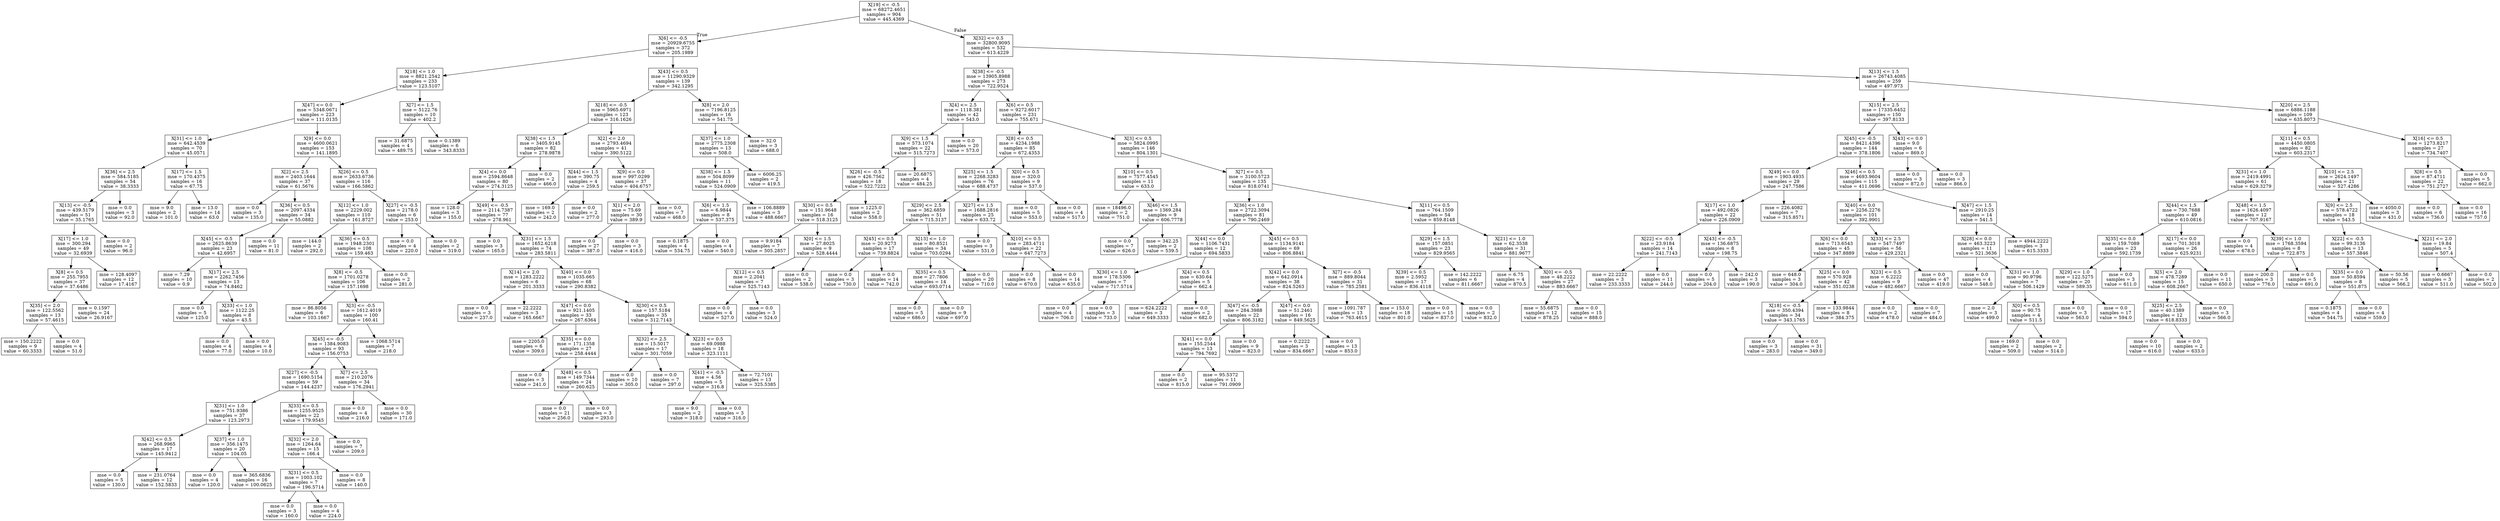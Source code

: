 digraph Tree {
node [shape=box] ;
0 [label="X[19] <= -0.5\nmse = 68272.4651\nsamples = 904\nvalue = 445.4369"] ;
1 [label="X[6] <= -0.5\nmse = 20929.6755\nsamples = 372\nvalue = 205.1989"] ;
0 -> 1 [labeldistance=2.5, labelangle=45, headlabel="True"] ;
2 [label="X[18] <= 1.0\nmse = 8821.2542\nsamples = 233\nvalue = 123.5107"] ;
1 -> 2 ;
3 [label="X[47] <= 0.0\nmse = 5348.0671\nsamples = 223\nvalue = 111.0135"] ;
2 -> 3 ;
4 [label="X[31] <= 1.0\nmse = 642.4539\nsamples = 70\nvalue = 45.0571"] ;
3 -> 4 ;
5 [label="X[36] <= 2.5\nmse = 584.5185\nsamples = 54\nvalue = 38.3333"] ;
4 -> 5 ;
6 [label="X[13] <= -0.5\nmse = 439.5179\nsamples = 51\nvalue = 35.1765"] ;
5 -> 6 ;
7 [label="X[17] <= 1.0\nmse = 300.294\nsamples = 49\nvalue = 32.6939"] ;
6 -> 7 ;
8 [label="X[8] <= 0.5\nmse = 255.7955\nsamples = 37\nvalue = 37.6486"] ;
7 -> 8 ;
9 [label="X[35] <= 2.0\nmse = 122.5562\nsamples = 13\nvalue = 57.4615"] ;
8 -> 9 ;
10 [label="mse = 150.2222\nsamples = 9\nvalue = 60.3333"] ;
9 -> 10 ;
11 [label="mse = 0.0\nsamples = 4\nvalue = 51.0"] ;
9 -> 11 ;
12 [label="mse = 0.1597\nsamples = 24\nvalue = 26.9167"] ;
8 -> 12 ;
13 [label="mse = 128.4097\nsamples = 12\nvalue = 17.4167"] ;
7 -> 13 ;
14 [label="mse = 0.0\nsamples = 2\nvalue = 96.0"] ;
6 -> 14 ;
15 [label="mse = 0.0\nsamples = 3\nvalue = 92.0"] ;
5 -> 15 ;
16 [label="X[17] <= 1.5\nmse = 170.4375\nsamples = 16\nvalue = 67.75"] ;
4 -> 16 ;
17 [label="mse = 9.0\nsamples = 2\nvalue = 101.0"] ;
16 -> 17 ;
18 [label="mse = 13.0\nsamples = 14\nvalue = 63.0"] ;
16 -> 18 ;
19 [label="X[9] <= 0.0\nmse = 4600.0621\nsamples = 153\nvalue = 141.1895"] ;
3 -> 19 ;
20 [label="X[2] <= 2.5\nmse = 2403.1644\nsamples = 37\nvalue = 61.5676"] ;
19 -> 20 ;
21 [label="mse = 0.0\nsamples = 3\nvalue = 135.0"] ;
20 -> 21 ;
22 [label="X[36] <= 0.5\nmse = 2097.4334\nsamples = 34\nvalue = 55.0882"] ;
20 -> 22 ;
23 [label="X[45] <= -0.5\nmse = 2625.8639\nsamples = 23\nvalue = 42.6957"] ;
22 -> 23 ;
24 [label="mse = 7.29\nsamples = 10\nvalue = 0.9"] ;
23 -> 24 ;
25 [label="X[17] <= 2.5\nmse = 2262.7456\nsamples = 13\nvalue = 74.8462"] ;
23 -> 25 ;
26 [label="mse = 0.0\nsamples = 5\nvalue = 125.0"] ;
25 -> 26 ;
27 [label="X[33] <= 1.0\nmse = 1122.25\nsamples = 8\nvalue = 43.5"] ;
25 -> 27 ;
28 [label="mse = 0.0\nsamples = 4\nvalue = 77.0"] ;
27 -> 28 ;
29 [label="mse = 0.0\nsamples = 4\nvalue = 10.0"] ;
27 -> 29 ;
30 [label="mse = 0.0\nsamples = 11\nvalue = 81.0"] ;
22 -> 30 ;
31 [label="X[26] <= 0.5\nmse = 2633.6736\nsamples = 116\nvalue = 166.5862"] ;
19 -> 31 ;
32 [label="X[12] <= 1.0\nmse = 2229.002\nsamples = 110\nvalue = 161.8727"] ;
31 -> 32 ;
33 [label="mse = 144.0\nsamples = 2\nvalue = 292.0"] ;
32 -> 33 ;
34 [label="X[36] <= 0.5\nmse = 1948.2301\nsamples = 108\nvalue = 159.463"] ;
32 -> 34 ;
35 [label="X[8] <= -0.5\nmse = 1701.0278\nsamples = 106\nvalue = 157.1698"] ;
34 -> 35 ;
36 [label="mse = 86.8056\nsamples = 6\nvalue = 103.1667"] ;
35 -> 36 ;
37 [label="X[3] <= -0.5\nmse = 1612.4019\nsamples = 100\nvalue = 160.41"] ;
35 -> 37 ;
38 [label="X[45] <= -0.5\nmse = 1384.9083\nsamples = 93\nvalue = 156.0753"] ;
37 -> 38 ;
39 [label="X[27] <= -0.5\nmse = 1690.5154\nsamples = 59\nvalue = 144.4237"] ;
38 -> 39 ;
40 [label="X[31] <= 1.0\nmse = 751.9386\nsamples = 37\nvalue = 123.2973"] ;
39 -> 40 ;
41 [label="X[42] <= 0.5\nmse = 268.9965\nsamples = 17\nvalue = 145.9412"] ;
40 -> 41 ;
42 [label="mse = 0.0\nsamples = 5\nvalue = 130.0"] ;
41 -> 42 ;
43 [label="mse = 231.0764\nsamples = 12\nvalue = 152.5833"] ;
41 -> 43 ;
44 [label="X[37] <= 1.0\nmse = 356.1475\nsamples = 20\nvalue = 104.05"] ;
40 -> 44 ;
45 [label="mse = 0.0\nsamples = 4\nvalue = 120.0"] ;
44 -> 45 ;
46 [label="mse = 365.6836\nsamples = 16\nvalue = 100.0625"] ;
44 -> 46 ;
47 [label="X[33] <= 0.5\nmse = 1255.9525\nsamples = 22\nvalue = 179.9545"] ;
39 -> 47 ;
48 [label="X[32] <= 2.0\nmse = 1264.64\nsamples = 15\nvalue = 166.4"] ;
47 -> 48 ;
49 [label="X[31] <= 0.5\nmse = 1003.102\nsamples = 7\nvalue = 196.5714"] ;
48 -> 49 ;
50 [label="mse = 0.0\nsamples = 3\nvalue = 160.0"] ;
49 -> 50 ;
51 [label="mse = 0.0\nsamples = 4\nvalue = 224.0"] ;
49 -> 51 ;
52 [label="mse = 0.0\nsamples = 8\nvalue = 140.0"] ;
48 -> 52 ;
53 [label="mse = 0.0\nsamples = 7\nvalue = 209.0"] ;
47 -> 53 ;
54 [label="X[7] <= 2.5\nmse = 210.2076\nsamples = 34\nvalue = 176.2941"] ;
38 -> 54 ;
55 [label="mse = 0.0\nsamples = 4\nvalue = 216.0"] ;
54 -> 55 ;
56 [label="mse = 0.0\nsamples = 30\nvalue = 171.0"] ;
54 -> 56 ;
57 [label="mse = 1068.5714\nsamples = 7\nvalue = 218.0"] ;
37 -> 57 ;
58 [label="mse = 0.0\nsamples = 2\nvalue = 281.0"] ;
34 -> 58 ;
59 [label="X[27] <= -0.5\nmse = 2178.0\nsamples = 6\nvalue = 253.0"] ;
31 -> 59 ;
60 [label="mse = 0.0\nsamples = 4\nvalue = 220.0"] ;
59 -> 60 ;
61 [label="mse = 0.0\nsamples = 2\nvalue = 319.0"] ;
59 -> 61 ;
62 [label="X[7] <= 1.5\nmse = 5122.76\nsamples = 10\nvalue = 402.2"] ;
2 -> 62 ;
63 [label="mse = 31.6875\nsamples = 4\nvalue = 489.75"] ;
62 -> 63 ;
64 [label="mse = 0.1389\nsamples = 6\nvalue = 343.8333"] ;
62 -> 64 ;
65 [label="X[43] <= 0.5\nmse = 11290.9329\nsamples = 139\nvalue = 342.1295"] ;
1 -> 65 ;
66 [label="X[18] <= -0.5\nmse = 5965.6971\nsamples = 123\nvalue = 316.1626"] ;
65 -> 66 ;
67 [label="X[38] <= 1.5\nmse = 3405.9145\nsamples = 82\nvalue = 278.9878"] ;
66 -> 67 ;
68 [label="X[4] <= 0.0\nmse = 2594.8648\nsamples = 80\nvalue = 274.3125"] ;
67 -> 68 ;
69 [label="mse = 128.0\nsamples = 3\nvalue = 155.0"] ;
68 -> 69 ;
70 [label="X[49] <= -0.5\nmse = 2114.7387\nsamples = 77\nvalue = 278.961"] ;
68 -> 70 ;
71 [label="mse = 0.0\nsamples = 3\nvalue = 165.0"] ;
70 -> 71 ;
72 [label="X[31] <= 1.5\nmse = 1652.6218\nsamples = 74\nvalue = 283.5811"] ;
70 -> 72 ;
73 [label="X[14] <= 2.0\nmse = 1283.2222\nsamples = 6\nvalue = 201.3333"] ;
72 -> 73 ;
74 [label="mse = 0.0\nsamples = 3\nvalue = 237.0"] ;
73 -> 74 ;
75 [label="mse = 22.2222\nsamples = 3\nvalue = 165.6667"] ;
73 -> 75 ;
76 [label="X[40] <= 0.0\nmse = 1035.665\nsamples = 68\nvalue = 290.8382"] ;
72 -> 76 ;
77 [label="X[47] <= 0.0\nmse = 921.1405\nsamples = 33\nvalue = 267.6364"] ;
76 -> 77 ;
78 [label="mse = 2205.0\nsamples = 6\nvalue = 309.0"] ;
77 -> 78 ;
79 [label="X[35] <= 0.0\nmse = 171.1358\nsamples = 27\nvalue = 258.4444"] ;
77 -> 79 ;
80 [label="mse = 0.0\nsamples = 3\nvalue = 241.0"] ;
79 -> 80 ;
81 [label="X[48] <= 0.5\nmse = 149.7344\nsamples = 24\nvalue = 260.625"] ;
79 -> 81 ;
82 [label="mse = 0.0\nsamples = 21\nvalue = 256.0"] ;
81 -> 82 ;
83 [label="mse = 0.0\nsamples = 3\nvalue = 293.0"] ;
81 -> 83 ;
84 [label="X[30] <= 0.5\nmse = 157.5184\nsamples = 35\nvalue = 312.7143"] ;
76 -> 84 ;
85 [label="X[32] <= 2.5\nmse = 15.5017\nsamples = 17\nvalue = 301.7059"] ;
84 -> 85 ;
86 [label="mse = 0.0\nsamples = 10\nvalue = 305.0"] ;
85 -> 86 ;
87 [label="mse = 0.0\nsamples = 7\nvalue = 297.0"] ;
85 -> 87 ;
88 [label="X[23] <= 0.5\nmse = 69.0988\nsamples = 18\nvalue = 323.1111"] ;
84 -> 88 ;
89 [label="X[41] <= -0.5\nmse = 4.56\nsamples = 5\nvalue = 316.8"] ;
88 -> 89 ;
90 [label="mse = 9.0\nsamples = 2\nvalue = 318.0"] ;
89 -> 90 ;
91 [label="mse = 0.0\nsamples = 3\nvalue = 316.0"] ;
89 -> 91 ;
92 [label="mse = 72.7101\nsamples = 13\nvalue = 325.5385"] ;
88 -> 92 ;
93 [label="mse = 0.0\nsamples = 2\nvalue = 466.0"] ;
67 -> 93 ;
94 [label="X[2] <= 2.0\nmse = 2793.4694\nsamples = 41\nvalue = 390.5122"] ;
66 -> 94 ;
95 [label="X[44] <= 1.5\nmse = 390.75\nsamples = 4\nvalue = 259.5"] ;
94 -> 95 ;
96 [label="mse = 169.0\nsamples = 2\nvalue = 242.0"] ;
95 -> 96 ;
97 [label="mse = 0.0\nsamples = 2\nvalue = 277.0"] ;
95 -> 97 ;
98 [label="X[9] <= 0.0\nmse = 997.0299\nsamples = 37\nvalue = 404.6757"] ;
94 -> 98 ;
99 [label="X[1] <= 2.0\nmse = 75.69\nsamples = 30\nvalue = 389.9"] ;
98 -> 99 ;
100 [label="mse = 0.0\nsamples = 27\nvalue = 387.0"] ;
99 -> 100 ;
101 [label="mse = 0.0\nsamples = 3\nvalue = 416.0"] ;
99 -> 101 ;
102 [label="mse = 0.0\nsamples = 7\nvalue = 468.0"] ;
98 -> 102 ;
103 [label="X[8] <= 2.0\nmse = 7196.8125\nsamples = 16\nvalue = 541.75"] ;
65 -> 103 ;
104 [label="X[37] <= 1.0\nmse = 2775.2308\nsamples = 13\nvalue = 508.0"] ;
103 -> 104 ;
105 [label="X[38] <= 1.5\nmse = 504.8099\nsamples = 11\nvalue = 524.0909"] ;
104 -> 105 ;
106 [label="X[6] <= 1.5\nmse = 6.9844\nsamples = 8\nvalue = 537.375"] ;
105 -> 106 ;
107 [label="mse = 0.1875\nsamples = 4\nvalue = 534.75"] ;
106 -> 107 ;
108 [label="mse = 0.0\nsamples = 4\nvalue = 540.0"] ;
106 -> 108 ;
109 [label="mse = 106.8889\nsamples = 3\nvalue = 488.6667"] ;
105 -> 109 ;
110 [label="mse = 6006.25\nsamples = 2\nvalue = 419.5"] ;
104 -> 110 ;
111 [label="mse = 32.0\nsamples = 3\nvalue = 688.0"] ;
103 -> 111 ;
112 [label="X[32] <= 0.5\nmse = 32800.9095\nsamples = 532\nvalue = 613.4229"] ;
0 -> 112 [labeldistance=2.5, labelangle=-45, headlabel="False"] ;
113 [label="X[38] <= -0.5\nmse = 13905.8988\nsamples = 273\nvalue = 722.9524"] ;
112 -> 113 ;
114 [label="X[4] <= 2.5\nmse = 1118.381\nsamples = 42\nvalue = 543.0"] ;
113 -> 114 ;
115 [label="X[9] <= 1.5\nmse = 573.1074\nsamples = 22\nvalue = 515.7273"] ;
114 -> 115 ;
116 [label="X[26] <= -0.5\nmse = 426.7562\nsamples = 18\nvalue = 522.7222"] ;
115 -> 116 ;
117 [label="X[30] <= 0.5\nmse = 151.9648\nsamples = 16\nvalue = 518.3125"] ;
116 -> 117 ;
118 [label="mse = 9.9184\nsamples = 7\nvalue = 505.2857"] ;
117 -> 118 ;
119 [label="X[0] <= 1.5\nmse = 27.8025\nsamples = 9\nvalue = 528.4444"] ;
117 -> 119 ;
120 [label="X[12] <= 0.5\nmse = 2.2041\nsamples = 7\nvalue = 525.7143"] ;
119 -> 120 ;
121 [label="mse = 0.0\nsamples = 4\nvalue = 527.0"] ;
120 -> 121 ;
122 [label="mse = 0.0\nsamples = 3\nvalue = 524.0"] ;
120 -> 122 ;
123 [label="mse = 0.0\nsamples = 2\nvalue = 538.0"] ;
119 -> 123 ;
124 [label="mse = 1225.0\nsamples = 2\nvalue = 558.0"] ;
116 -> 124 ;
125 [label="mse = 20.6875\nsamples = 4\nvalue = 484.25"] ;
115 -> 125 ;
126 [label="mse = 0.0\nsamples = 20\nvalue = 573.0"] ;
114 -> 126 ;
127 [label="X[6] <= 0.5\nmse = 9272.6017\nsamples = 231\nvalue = 755.671"] ;
113 -> 127 ;
128 [label="X[8] <= 0.5\nmse = 4234.1988\nsamples = 85\nvalue = 672.4353"] ;
127 -> 128 ;
129 [label="X[25] <= 1.5\nmse = 2268.3283\nsamples = 76\nvalue = 688.4737"] ;
128 -> 129 ;
130 [label="X[29] <= 2.5\nmse = 362.6859\nsamples = 51\nvalue = 715.3137"] ;
129 -> 130 ;
131 [label="X[45] <= 0.5\nmse = 20.9273\nsamples = 17\nvalue = 739.8824"] ;
130 -> 131 ;
132 [label="mse = 0.0\nsamples = 3\nvalue = 730.0"] ;
131 -> 132 ;
133 [label="mse = 0.0\nsamples = 14\nvalue = 742.0"] ;
131 -> 133 ;
134 [label="X[13] <= 1.0\nmse = 80.8521\nsamples = 34\nvalue = 703.0294"] ;
130 -> 134 ;
135 [label="X[35] <= 0.5\nmse = 27.7806\nsamples = 14\nvalue = 693.0714"] ;
134 -> 135 ;
136 [label="mse = 0.0\nsamples = 5\nvalue = 686.0"] ;
135 -> 136 ;
137 [label="mse = 0.0\nsamples = 9\nvalue = 697.0"] ;
135 -> 137 ;
138 [label="mse = 0.0\nsamples = 20\nvalue = 710.0"] ;
134 -> 138 ;
139 [label="X[27] <= 1.5\nmse = 1688.2816\nsamples = 25\nvalue = 633.72"] ;
129 -> 139 ;
140 [label="mse = 0.0\nsamples = 3\nvalue = 531.0"] ;
139 -> 140 ;
141 [label="X[10] <= 0.5\nmse = 283.4711\nsamples = 22\nvalue = 647.7273"] ;
139 -> 141 ;
142 [label="mse = 0.0\nsamples = 8\nvalue = 670.0"] ;
141 -> 142 ;
143 [label="mse = 0.0\nsamples = 14\nvalue = 635.0"] ;
141 -> 143 ;
144 [label="X[0] <= 0.5\nmse = 320.0\nsamples = 9\nvalue = 537.0"] ;
128 -> 144 ;
145 [label="mse = 0.0\nsamples = 5\nvalue = 553.0"] ;
144 -> 145 ;
146 [label="mse = 0.0\nsamples = 4\nvalue = 517.0"] ;
144 -> 146 ;
147 [label="X[3] <= 0.5\nmse = 5824.0995\nsamples = 146\nvalue = 804.1301"] ;
127 -> 147 ;
148 [label="X[10] <= 0.5\nmse = 7577.4545\nsamples = 11\nvalue = 633.0"] ;
147 -> 148 ;
149 [label="mse = 18496.0\nsamples = 2\nvalue = 751.0"] ;
148 -> 149 ;
150 [label="X[46] <= 1.5\nmse = 1369.284\nsamples = 9\nvalue = 606.7778"] ;
148 -> 150 ;
151 [label="mse = 0.0\nsamples = 7\nvalue = 626.0"] ;
150 -> 151 ;
152 [label="mse = 342.25\nsamples = 2\nvalue = 539.5"] ;
150 -> 152 ;
153 [label="X[7] <= 0.5\nmse = 3100.5723\nsamples = 135\nvalue = 818.0741"] ;
147 -> 153 ;
154 [label="X[36] <= 1.0\nmse = 2722.3094\nsamples = 81\nvalue = 790.2469"] ;
153 -> 154 ;
155 [label="X[44] <= 0.0\nmse = 1106.7431\nsamples = 12\nvalue = 694.5833"] ;
154 -> 155 ;
156 [label="X[30] <= 1.0\nmse = 178.5306\nsamples = 7\nvalue = 717.5714"] ;
155 -> 156 ;
157 [label="mse = 0.0\nsamples = 4\nvalue = 706.0"] ;
156 -> 157 ;
158 [label="mse = 0.0\nsamples = 3\nvalue = 733.0"] ;
156 -> 158 ;
159 [label="X[4] <= 0.5\nmse = 630.64\nsamples = 5\nvalue = 662.4"] ;
155 -> 159 ;
160 [label="mse = 624.2222\nsamples = 3\nvalue = 649.3333"] ;
159 -> 160 ;
161 [label="mse = 0.0\nsamples = 2\nvalue = 682.0"] ;
159 -> 161 ;
162 [label="X[45] <= 0.5\nmse = 1134.9141\nsamples = 69\nvalue = 806.8841"] ;
154 -> 162 ;
163 [label="X[42] <= 0.0\nmse = 642.0914\nsamples = 38\nvalue = 824.5263"] ;
162 -> 163 ;
164 [label="X[47] <= -0.5\nmse = 284.3988\nsamples = 22\nvalue = 806.3182"] ;
163 -> 164 ;
165 [label="X[41] <= 0.0\nmse = 155.2544\nsamples = 13\nvalue = 794.7692"] ;
164 -> 165 ;
166 [label="mse = 0.0\nsamples = 2\nvalue = 815.0"] ;
165 -> 166 ;
167 [label="mse = 95.5372\nsamples = 11\nvalue = 791.0909"] ;
165 -> 167 ;
168 [label="mse = 0.0\nsamples = 9\nvalue = 823.0"] ;
164 -> 168 ;
169 [label="X[47] <= 0.0\nmse = 51.2461\nsamples = 16\nvalue = 849.5625"] ;
163 -> 169 ;
170 [label="mse = 0.2222\nsamples = 3\nvalue = 834.6667"] ;
169 -> 170 ;
171 [label="mse = 0.0\nsamples = 13\nvalue = 853.0"] ;
169 -> 171 ;
172 [label="X[7] <= -0.5\nmse = 889.8044\nsamples = 31\nvalue = 785.2581"] ;
162 -> 172 ;
173 [label="mse = 1091.787\nsamples = 13\nvalue = 763.4615"] ;
172 -> 173 ;
174 [label="mse = 153.0\nsamples = 18\nvalue = 801.0"] ;
172 -> 174 ;
175 [label="X[11] <= 0.5\nmse = 764.1509\nsamples = 54\nvalue = 859.8148"] ;
153 -> 175 ;
176 [label="X[29] <= 1.5\nmse = 157.0851\nsamples = 23\nvalue = 829.9565"] ;
175 -> 176 ;
177 [label="X[39] <= 0.5\nmse = 2.5952\nsamples = 17\nvalue = 836.4118"] ;
176 -> 177 ;
178 [label="mse = 0.0\nsamples = 15\nvalue = 837.0"] ;
177 -> 178 ;
179 [label="mse = 0.0\nsamples = 2\nvalue = 832.0"] ;
177 -> 179 ;
180 [label="mse = 142.2222\nsamples = 6\nvalue = 811.6667"] ;
176 -> 180 ;
181 [label="X[21] <= 1.0\nmse = 62.3538\nsamples = 31\nvalue = 881.9677"] ;
175 -> 181 ;
182 [label="mse = 6.75\nsamples = 4\nvalue = 870.5"] ;
181 -> 182 ;
183 [label="X[0] <= -0.5\nmse = 48.2222\nsamples = 27\nvalue = 883.6667"] ;
181 -> 183 ;
184 [label="mse = 55.6875\nsamples = 12\nvalue = 878.25"] ;
183 -> 184 ;
185 [label="mse = 0.0\nsamples = 15\nvalue = 888.0"] ;
183 -> 185 ;
186 [label="X[13] <= 1.5\nmse = 26743.4085\nsamples = 259\nvalue = 497.973"] ;
112 -> 186 ;
187 [label="X[15] <= 2.5\nmse = 17335.6452\nsamples = 150\nvalue = 397.8133"] ;
186 -> 187 ;
188 [label="X[45] <= -0.5\nmse = 8421.4396\nsamples = 144\nvalue = 378.1806"] ;
187 -> 188 ;
189 [label="X[49] <= 0.0\nmse = 1903.4935\nsamples = 29\nvalue = 247.7586"] ;
188 -> 189 ;
190 [label="X[17] <= 1.0\nmse = 492.0826\nsamples = 22\nvalue = 226.0909"] ;
189 -> 190 ;
191 [label="X[22] <= -0.5\nmse = 23.9184\nsamples = 14\nvalue = 241.7143"] ;
190 -> 191 ;
192 [label="mse = 22.2222\nsamples = 3\nvalue = 233.3333"] ;
191 -> 192 ;
193 [label="mse = 0.0\nsamples = 11\nvalue = 244.0"] ;
191 -> 193 ;
194 [label="X[43] <= -0.5\nmse = 136.6875\nsamples = 8\nvalue = 198.75"] ;
190 -> 194 ;
195 [label="mse = 0.0\nsamples = 5\nvalue = 204.0"] ;
194 -> 195 ;
196 [label="mse = 242.0\nsamples = 3\nvalue = 190.0"] ;
194 -> 196 ;
197 [label="mse = 226.4082\nsamples = 7\nvalue = 315.8571"] ;
189 -> 197 ;
198 [label="X[46] <= 0.5\nmse = 4693.9604\nsamples = 115\nvalue = 411.0696"] ;
188 -> 198 ;
199 [label="X[40] <= 0.0\nmse = 2256.2276\nsamples = 101\nvalue = 392.9901"] ;
198 -> 199 ;
200 [label="X[6] <= 0.0\nmse = 713.6543\nsamples = 45\nvalue = 347.8889"] ;
199 -> 200 ;
201 [label="mse = 648.0\nsamples = 3\nvalue = 304.0"] ;
200 -> 201 ;
202 [label="X[25] <= 0.0\nmse = 570.928\nsamples = 42\nvalue = 351.0238"] ;
200 -> 202 ;
203 [label="X[18] <= -0.5\nmse = 350.4394\nsamples = 34\nvalue = 343.1765"] ;
202 -> 203 ;
204 [label="mse = 0.0\nsamples = 3\nvalue = 283.0"] ;
203 -> 204 ;
205 [label="mse = 0.0\nsamples = 31\nvalue = 349.0"] ;
203 -> 205 ;
206 [label="mse = 133.9844\nsamples = 8\nvalue = 384.375"] ;
202 -> 206 ;
207 [label="X[33] <= 2.5\nmse = 547.7497\nsamples = 56\nvalue = 429.2321"] ;
199 -> 207 ;
208 [label="X[23] <= 0.5\nmse = 6.2222\nsamples = 9\nvalue = 482.6667"] ;
207 -> 208 ;
209 [label="mse = 0.0\nsamples = 2\nvalue = 478.0"] ;
208 -> 209 ;
210 [label="mse = 0.0\nsamples = 7\nvalue = 484.0"] ;
208 -> 210 ;
211 [label="mse = 0.0\nsamples = 47\nvalue = 419.0"] ;
207 -> 211 ;
212 [label="X[47] <= 1.5\nmse = 2910.25\nsamples = 14\nvalue = 541.5"] ;
198 -> 212 ;
213 [label="X[28] <= 0.0\nmse = 463.3223\nsamples = 11\nvalue = 521.3636"] ;
212 -> 213 ;
214 [label="mse = 0.0\nsamples = 4\nvalue = 548.0"] ;
213 -> 214 ;
215 [label="X[31] <= 1.0\nmse = 90.9796\nsamples = 7\nvalue = 506.1429"] ;
213 -> 215 ;
216 [label="mse = 2.0\nsamples = 3\nvalue = 499.0"] ;
215 -> 216 ;
217 [label="X[0] <= 0.5\nmse = 90.75\nsamples = 4\nvalue = 511.5"] ;
215 -> 217 ;
218 [label="mse = 169.0\nsamples = 2\nvalue = 509.0"] ;
217 -> 218 ;
219 [label="mse = 0.0\nsamples = 2\nvalue = 514.0"] ;
217 -> 219 ;
220 [label="mse = 4944.2222\nsamples = 3\nvalue = 615.3333"] ;
212 -> 220 ;
221 [label="X[43] <= 0.0\nmse = 9.0\nsamples = 6\nvalue = 869.0"] ;
187 -> 221 ;
222 [label="mse = 0.0\nsamples = 3\nvalue = 872.0"] ;
221 -> 222 ;
223 [label="mse = 0.0\nsamples = 3\nvalue = 866.0"] ;
221 -> 223 ;
224 [label="X[20] <= 2.5\nmse = 6886.1188\nsamples = 109\nvalue = 635.8073"] ;
186 -> 224 ;
225 [label="X[11] <= 0.5\nmse = 4450.0805\nsamples = 82\nvalue = 603.2317"] ;
224 -> 225 ;
226 [label="X[31] <= 1.0\nmse = 2419.4991\nsamples = 61\nvalue = 629.3279"] ;
225 -> 226 ;
227 [label="X[44] <= 1.5\nmse = 730.7688\nsamples = 49\nvalue = 610.0816"] ;
226 -> 227 ;
228 [label="X[35] <= 0.0\nmse = 159.7089\nsamples = 23\nvalue = 592.1739"] ;
227 -> 228 ;
229 [label="X[29] <= 1.0\nmse = 122.5275\nsamples = 20\nvalue = 589.35"] ;
228 -> 229 ;
230 [label="mse = 0.0\nsamples = 3\nvalue = 563.0"] ;
229 -> 230 ;
231 [label="mse = 0.0\nsamples = 17\nvalue = 594.0"] ;
229 -> 231 ;
232 [label="mse = 0.0\nsamples = 3\nvalue = 611.0"] ;
228 -> 232 ;
233 [label="X[17] <= 0.0\nmse = 701.3018\nsamples = 26\nvalue = 625.9231"] ;
227 -> 233 ;
234 [label="X[5] <= 2.0\nmse = 478.7289\nsamples = 15\nvalue = 608.2667"] ;
233 -> 234 ;
235 [label="X[25] <= 2.5\nmse = 40.1389\nsamples = 12\nvalue = 618.8333"] ;
234 -> 235 ;
236 [label="mse = 0.0\nsamples = 10\nvalue = 616.0"] ;
235 -> 236 ;
237 [label="mse = 0.0\nsamples = 2\nvalue = 633.0"] ;
235 -> 237 ;
238 [label="mse = 0.0\nsamples = 3\nvalue = 566.0"] ;
234 -> 238 ;
239 [label="mse = 0.0\nsamples = 11\nvalue = 650.0"] ;
233 -> 239 ;
240 [label="X[48] <= 1.5\nmse = 1626.4097\nsamples = 12\nvalue = 707.9167"] ;
226 -> 240 ;
241 [label="mse = 0.0\nsamples = 4\nvalue = 678.0"] ;
240 -> 241 ;
242 [label="X[39] <= 1.0\nmse = 1768.3594\nsamples = 8\nvalue = 722.875"] ;
240 -> 242 ;
243 [label="mse = 200.0\nsamples = 3\nvalue = 776.0"] ;
242 -> 243 ;
244 [label="mse = 0.0\nsamples = 5\nvalue = 691.0"] ;
242 -> 244 ;
245 [label="X[10] <= 2.5\nmse = 2624.1497\nsamples = 21\nvalue = 527.4286"] ;
225 -> 245 ;
246 [label="X[9] <= 2.5\nmse = 578.4722\nsamples = 18\nvalue = 543.5"] ;
245 -> 246 ;
247 [label="X[22] <= -0.5\nmse = 99.3136\nsamples = 13\nvalue = 557.3846"] ;
246 -> 247 ;
248 [label="X[35] <= 0.0\nmse = 50.8594\nsamples = 8\nvalue = 551.875"] ;
247 -> 248 ;
249 [label="mse = 0.1875\nsamples = 4\nvalue = 544.75"] ;
248 -> 249 ;
250 [label="mse = 0.0\nsamples = 4\nvalue = 559.0"] ;
248 -> 250 ;
251 [label="mse = 50.56\nsamples = 5\nvalue = 566.2"] ;
247 -> 251 ;
252 [label="X[21] <= 2.0\nmse = 19.84\nsamples = 5\nvalue = 507.4"] ;
246 -> 252 ;
253 [label="mse = 0.6667\nsamples = 3\nvalue = 511.0"] ;
252 -> 253 ;
254 [label="mse = 0.0\nsamples = 2\nvalue = 502.0"] ;
252 -> 254 ;
255 [label="mse = 4050.0\nsamples = 3\nvalue = 431.0"] ;
245 -> 255 ;
256 [label="X[16] <= 0.5\nmse = 1273.8217\nsamples = 27\nvalue = 734.7407"] ;
224 -> 256 ;
257 [label="X[8] <= 0.5\nmse = 87.4711\nsamples = 22\nvalue = 751.2727"] ;
256 -> 257 ;
258 [label="mse = 0.0\nsamples = 6\nvalue = 736.0"] ;
257 -> 258 ;
259 [label="mse = 0.0\nsamples = 16\nvalue = 757.0"] ;
257 -> 259 ;
260 [label="mse = 0.0\nsamples = 5\nvalue = 662.0"] ;
256 -> 260 ;
}